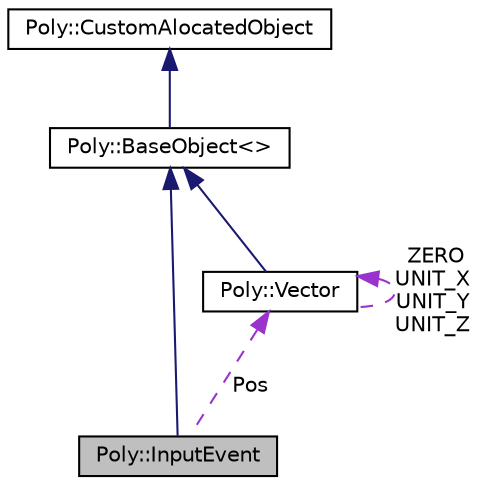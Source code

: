 digraph "Poly::InputEvent"
{
  edge [fontname="Helvetica",fontsize="10",labelfontname="Helvetica",labelfontsize="10"];
  node [fontname="Helvetica",fontsize="10",shape=record];
  Node3 [label="Poly::InputEvent",height=0.2,width=0.4,color="black", fillcolor="grey75", style="filled", fontcolor="black"];
  Node4 -> Node3 [dir="back",color="midnightblue",fontsize="10",style="solid",fontname="Helvetica"];
  Node4 [label="Poly::BaseObject\<\>",height=0.2,width=0.4,color="black", fillcolor="white", style="filled",URL="$class_poly_1_1_base_object.html"];
  Node5 -> Node4 [dir="back",color="midnightblue",fontsize="10",style="solid",fontname="Helvetica"];
  Node5 [label="Poly::CustomAlocatedObject",height=0.2,width=0.4,color="black", fillcolor="white", style="filled",URL="$class_poly_1_1_custom_alocated_object.html"];
  Node6 -> Node3 [dir="back",color="darkorchid3",fontsize="10",style="dashed",label=" Pos" ,fontname="Helvetica"];
  Node6 [label="Poly::Vector",height=0.2,width=0.4,color="black", fillcolor="white", style="filled",URL="$class_poly_1_1_vector.html",tooltip="Class representing 3D vector that takes advantage of SIMD (if possible)."];
  Node4 -> Node6 [dir="back",color="midnightblue",fontsize="10",style="solid",fontname="Helvetica"];
  Node6 -> Node6 [dir="back",color="darkorchid3",fontsize="10",style="dashed",label=" ZERO\nUNIT_X\nUNIT_Y\nUNIT_Z" ,fontname="Helvetica"];
}
